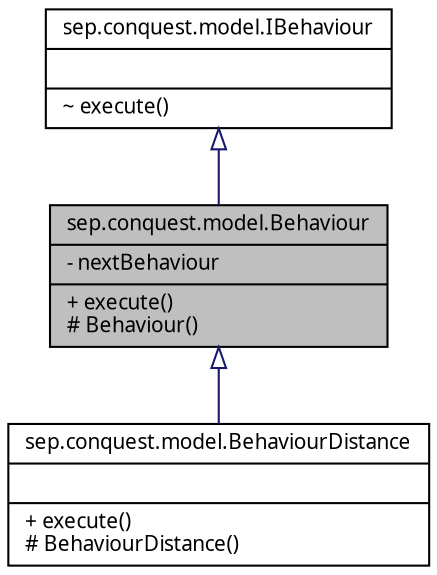 digraph G
{
  edge [fontname="FreeSans.ttf",fontsize="10",labelfontname="FreeSans.ttf",labelfontsize="10"];
  node [fontname="FreeSans.ttf",fontsize="10",shape=record];
  Node1 [label="{sep.conquest.model.Behaviour\n|- nextBehaviour\l|+ execute()\l# Behaviour()\l}",height=0.2,width=0.4,color="black", fillcolor="grey75", style="filled" fontcolor="black"];
  Node2 -> Node1 [dir=back,color="midnightblue",fontsize="10",style="solid",arrowtail="empty"];
  Node2 [label="{sep.conquest.model.IBehaviour\n||~ execute()\l}",height=0.2,width=0.4,color="black", fillcolor="white", style="filled",URL="$interfacesep_1_1conquest_1_1model_1_1_i_behaviour.html"];
  Node1 -> Node3 [dir=back,color="midnightblue",fontsize="10",style="solid",arrowtail="empty"];
  Node3 [label="{sep.conquest.model.BehaviourDistance\n||+ execute()\l# BehaviourDistance()\l}",height=0.2,width=0.4,color="black", fillcolor="white", style="filled",URL="$classsep_1_1conquest_1_1model_1_1_behaviour_distance.html"];
}
